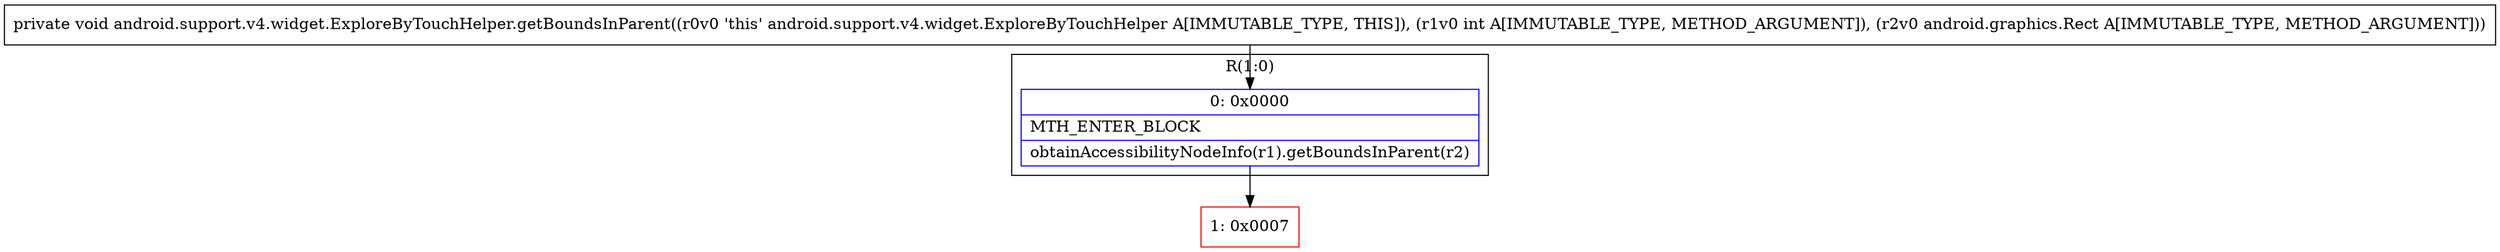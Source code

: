 digraph "CFG forandroid.support.v4.widget.ExploreByTouchHelper.getBoundsInParent(ILandroid\/graphics\/Rect;)V" {
subgraph cluster_Region_89845375 {
label = "R(1:0)";
node [shape=record,color=blue];
Node_0 [shape=record,label="{0\:\ 0x0000|MTH_ENTER_BLOCK\l|obtainAccessibilityNodeInfo(r1).getBoundsInParent(r2)\l}"];
}
Node_1 [shape=record,color=red,label="{1\:\ 0x0007}"];
MethodNode[shape=record,label="{private void android.support.v4.widget.ExploreByTouchHelper.getBoundsInParent((r0v0 'this' android.support.v4.widget.ExploreByTouchHelper A[IMMUTABLE_TYPE, THIS]), (r1v0 int A[IMMUTABLE_TYPE, METHOD_ARGUMENT]), (r2v0 android.graphics.Rect A[IMMUTABLE_TYPE, METHOD_ARGUMENT])) }"];
MethodNode -> Node_0;
Node_0 -> Node_1;
}

